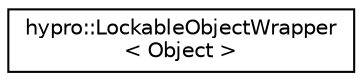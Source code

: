 digraph "Graphical Class Hierarchy"
{
  edge [fontname="Helvetica",fontsize="10",labelfontname="Helvetica",labelfontsize="10"];
  node [fontname="Helvetica",fontsize="10",shape=record];
  rankdir="LR";
  Node1 [label="hypro::LockableObjectWrapper\l\< Object \>",height=0.2,width=0.4,color="black", fillcolor="white", style="filled",URL="$classhypro_1_1LockableObjectWrapper.html"];
}
